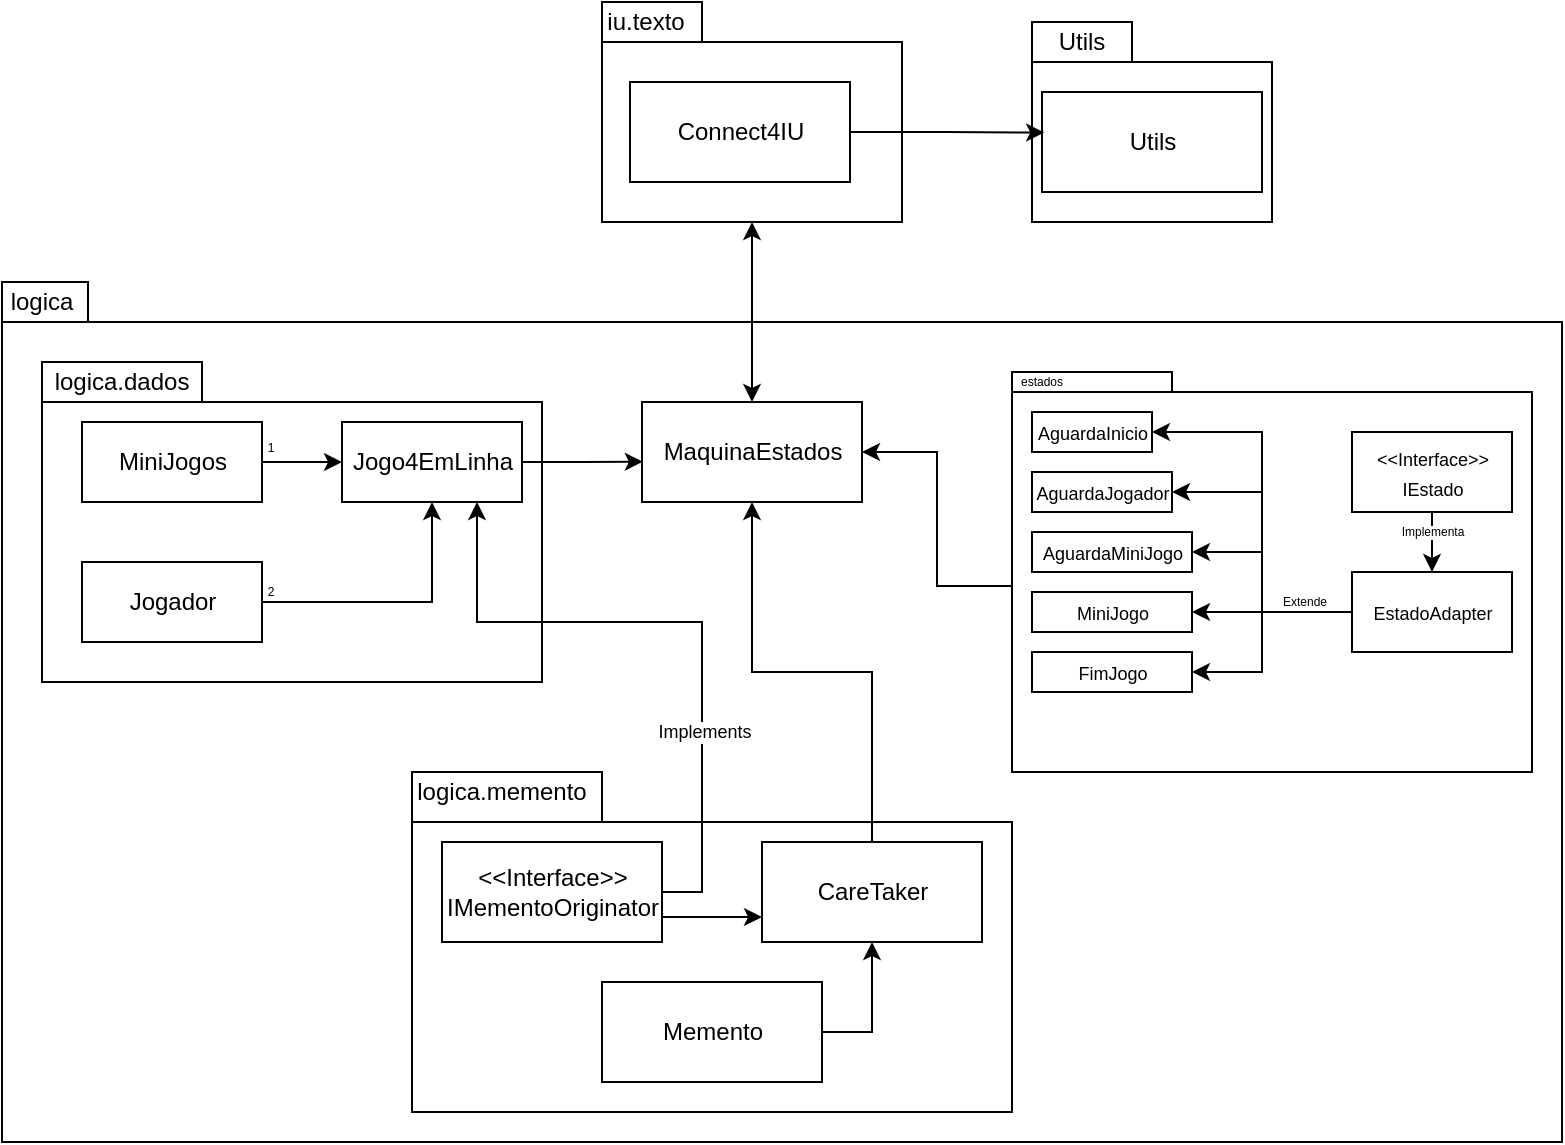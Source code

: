 <mxfile version="14.6.13" type="device"><diagram id="C5RBs43oDa-KdzZeNtuy" name="Page-1"><mxGraphModel dx="981" dy="1646" grid="1" gridSize="10" guides="1" tooltips="1" connect="1" arrows="1" fold="1" page="1" pageScale="1" pageWidth="827" pageHeight="1169" math="0" shadow="0"><root><mxCell id="WIyWlLk6GJQsqaUBKTNV-0"/><mxCell id="WIyWlLk6GJQsqaUBKTNV-1" parent="WIyWlLk6GJQsqaUBKTNV-0"/><mxCell id="qK5Zlu46_WVqNTuxIg17-35" value="" style="shape=folder;fontStyle=1;spacingTop=10;tabWidth=40;tabHeight=20;tabPosition=left;html=1;fontSize=6;" vertex="1" parent="WIyWlLk6GJQsqaUBKTNV-1"><mxGeometry y="-30" width="780" height="430" as="geometry"/></mxCell><mxCell id="qK5Zlu46_WVqNTuxIg17-1" value="" style="shape=folder;fontStyle=1;spacingTop=10;tabWidth=80;tabHeight=20;tabPosition=left;html=1;" vertex="1" parent="WIyWlLk6GJQsqaUBKTNV-1"><mxGeometry x="20" y="10" width="250" height="160" as="geometry"/></mxCell><mxCell id="qK5Zlu46_WVqNTuxIg17-10" style="edgeStyle=orthogonalEdgeStyle;rounded=0;orthogonalLoop=1;jettySize=auto;html=1;exitX=1;exitY=0.5;exitDx=0;exitDy=0;entryX=0.004;entryY=0.597;entryDx=0;entryDy=0;fontSize=6;entryPerimeter=0;" edge="1" parent="WIyWlLk6GJQsqaUBKTNV-1" source="qK5Zlu46_WVqNTuxIg17-0" target="qK5Zlu46_WVqNTuxIg17-9"><mxGeometry relative="1" as="geometry"><Array as="points"/></mxGeometry></mxCell><mxCell id="qK5Zlu46_WVqNTuxIg17-0" value="Jogo4EmLinha" style="html=1;" vertex="1" parent="WIyWlLk6GJQsqaUBKTNV-1"><mxGeometry x="170" y="40" width="90" height="40" as="geometry"/></mxCell><mxCell id="qK5Zlu46_WVqNTuxIg17-2" value="logica.dados" style="text;html=1;strokeColor=none;fillColor=none;align=center;verticalAlign=middle;whiteSpace=wrap;rounded=0;" vertex="1" parent="WIyWlLk6GJQsqaUBKTNV-1"><mxGeometry x="40" y="10" width="40" height="20" as="geometry"/></mxCell><mxCell id="qK5Zlu46_WVqNTuxIg17-5" style="edgeStyle=orthogonalEdgeStyle;rounded=0;orthogonalLoop=1;jettySize=auto;html=1;exitX=1;exitY=0.5;exitDx=0;exitDy=0;entryX=0;entryY=0.5;entryDx=0;entryDy=0;" edge="1" parent="WIyWlLk6GJQsqaUBKTNV-1" source="qK5Zlu46_WVqNTuxIg17-3" target="qK5Zlu46_WVqNTuxIg17-0"><mxGeometry relative="1" as="geometry"/></mxCell><mxCell id="qK5Zlu46_WVqNTuxIg17-6" value="&lt;font style=&quot;font-size: 6px;&quot;&gt;1&lt;/font&gt;" style="edgeLabel;html=1;align=center;verticalAlign=middle;resizable=0;points=[];fontSize=6;" vertex="1" connectable="0" parent="qK5Zlu46_WVqNTuxIg17-5"><mxGeometry x="-0.333" y="1" relative="1" as="geometry"><mxPoint x="-10" y="-6" as="offset"/></mxGeometry></mxCell><mxCell id="qK5Zlu46_WVqNTuxIg17-3" value="MiniJogos" style="html=1;" vertex="1" parent="WIyWlLk6GJQsqaUBKTNV-1"><mxGeometry x="40" y="40" width="90" height="40" as="geometry"/></mxCell><mxCell id="qK5Zlu46_WVqNTuxIg17-7" style="edgeStyle=orthogonalEdgeStyle;rounded=0;orthogonalLoop=1;jettySize=auto;html=1;exitX=1;exitY=0.5;exitDx=0;exitDy=0;entryX=0.5;entryY=1;entryDx=0;entryDy=0;fontSize=6;" edge="1" parent="WIyWlLk6GJQsqaUBKTNV-1" source="qK5Zlu46_WVqNTuxIg17-4" target="qK5Zlu46_WVqNTuxIg17-0"><mxGeometry relative="1" as="geometry"><Array as="points"><mxPoint x="215" y="130"/></Array></mxGeometry></mxCell><mxCell id="qK5Zlu46_WVqNTuxIg17-4" value="Jogador" style="html=1;" vertex="1" parent="WIyWlLk6GJQsqaUBKTNV-1"><mxGeometry x="40" y="110" width="90" height="40" as="geometry"/></mxCell><mxCell id="qK5Zlu46_WVqNTuxIg17-8" value="2" style="edgeLabel;html=1;align=center;verticalAlign=middle;resizable=0;points=[];fontSize=6;" vertex="1" connectable="0" parent="WIyWlLk6GJQsqaUBKTNV-1"><mxGeometry x="137.333" y="121.0" as="geometry"><mxPoint x="-4" y="4" as="offset"/></mxGeometry></mxCell><mxCell id="qK5Zlu46_WVqNTuxIg17-9" value="MaquinaEstados" style="html=1;" vertex="1" parent="WIyWlLk6GJQsqaUBKTNV-1"><mxGeometry x="320" y="30" width="110" height="50" as="geometry"/></mxCell><mxCell id="qK5Zlu46_WVqNTuxIg17-32" style="edgeStyle=orthogonalEdgeStyle;rounded=0;orthogonalLoop=1;jettySize=auto;html=1;exitX=0;exitY=0;exitDx=0;exitDy=107;exitPerimeter=0;entryX=1;entryY=0.5;entryDx=0;entryDy=0;fontSize=6;" edge="1" parent="WIyWlLk6GJQsqaUBKTNV-1" source="qK5Zlu46_WVqNTuxIg17-13" target="qK5Zlu46_WVqNTuxIg17-9"><mxGeometry relative="1" as="geometry"/></mxCell><mxCell id="qK5Zlu46_WVqNTuxIg17-13" value="" style="shape=folder;fontStyle=1;spacingTop=10;tabWidth=80;tabHeight=10;tabPosition=left;html=1;fontSize=6;" vertex="1" parent="WIyWlLk6GJQsqaUBKTNV-1"><mxGeometry x="505" y="15" width="260" height="200" as="geometry"/></mxCell><mxCell id="qK5Zlu46_WVqNTuxIg17-14" value="&lt;font style=&quot;font-size: 9px&quot;&gt;AguardaInicio&lt;/font&gt;" style="html=1;" vertex="1" parent="WIyWlLk6GJQsqaUBKTNV-1"><mxGeometry x="515" y="35" width="60" height="20" as="geometry"/></mxCell><mxCell id="qK5Zlu46_WVqNTuxIg17-15" value="&lt;font style=&quot;font-size: 9px&quot;&gt;AguardaJogador&lt;/font&gt;" style="html=1;" vertex="1" parent="WIyWlLk6GJQsqaUBKTNV-1"><mxGeometry x="515" y="65" width="70" height="20" as="geometry"/></mxCell><mxCell id="qK5Zlu46_WVqNTuxIg17-16" value="&lt;font style=&quot;font-size: 9px&quot;&gt;AguardaMiniJogo&lt;/font&gt;" style="html=1;" vertex="1" parent="WIyWlLk6GJQsqaUBKTNV-1"><mxGeometry x="515" y="95" width="80" height="20" as="geometry"/></mxCell><mxCell id="qK5Zlu46_WVqNTuxIg17-17" value="&lt;font style=&quot;font-size: 9px&quot;&gt;MiniJogo&lt;/font&gt;" style="html=1;" vertex="1" parent="WIyWlLk6GJQsqaUBKTNV-1"><mxGeometry x="515" y="125" width="80" height="20" as="geometry"/></mxCell><mxCell id="qK5Zlu46_WVqNTuxIg17-18" value="&lt;font style=&quot;font-size: 9px&quot;&gt;FimJogo&lt;/font&gt;" style="html=1;" vertex="1" parent="WIyWlLk6GJQsqaUBKTNV-1"><mxGeometry x="515" y="155" width="80" height="20" as="geometry"/></mxCell><mxCell id="qK5Zlu46_WVqNTuxIg17-20" style="edgeStyle=orthogonalEdgeStyle;rounded=0;orthogonalLoop=1;jettySize=auto;html=1;exitX=0.5;exitY=1;exitDx=0;exitDy=0;fontSize=6;" edge="1" parent="WIyWlLk6GJQsqaUBKTNV-1"><mxGeometry relative="1" as="geometry"><mxPoint x="735" y="360" as="sourcePoint"/><mxPoint x="735" y="360" as="targetPoint"/></mxGeometry></mxCell><mxCell id="qK5Zlu46_WVqNTuxIg17-24" style="edgeStyle=orthogonalEdgeStyle;rounded=0;orthogonalLoop=1;jettySize=auto;html=1;exitX=0.5;exitY=1;exitDx=0;exitDy=0;entryX=0.5;entryY=0;entryDx=0;entryDy=0;fontSize=6;" edge="1" parent="WIyWlLk6GJQsqaUBKTNV-1" source="qK5Zlu46_WVqNTuxIg17-21" target="qK5Zlu46_WVqNTuxIg17-22"><mxGeometry relative="1" as="geometry"/></mxCell><mxCell id="qK5Zlu46_WVqNTuxIg17-25" value="Implementa" style="edgeLabel;html=1;align=center;verticalAlign=middle;resizable=0;points=[];fontSize=6;" vertex="1" connectable="0" parent="qK5Zlu46_WVqNTuxIg17-24"><mxGeometry x="-0.225" y="1" relative="1" as="geometry"><mxPoint x="-1" y="-2" as="offset"/></mxGeometry></mxCell><mxCell id="qK5Zlu46_WVqNTuxIg17-21" value="&lt;font style=&quot;font-size: 9px&quot;&gt;&amp;lt;&amp;lt;Interface&amp;gt;&amp;gt;&lt;br&gt;IEstado&lt;br&gt;&lt;/font&gt;" style="html=1;" vertex="1" parent="WIyWlLk6GJQsqaUBKTNV-1"><mxGeometry x="675" y="45" width="80" height="40" as="geometry"/></mxCell><mxCell id="qK5Zlu46_WVqNTuxIg17-26" style="edgeStyle=orthogonalEdgeStyle;rounded=0;orthogonalLoop=1;jettySize=auto;html=1;exitX=0;exitY=0.5;exitDx=0;exitDy=0;entryX=1;entryY=0.5;entryDx=0;entryDy=0;fontSize=6;" edge="1" parent="WIyWlLk6GJQsqaUBKTNV-1" source="qK5Zlu46_WVqNTuxIg17-22" target="qK5Zlu46_WVqNTuxIg17-14"><mxGeometry relative="1" as="geometry"><Array as="points"><mxPoint x="630" y="135"/><mxPoint x="630" y="45"/></Array></mxGeometry></mxCell><mxCell id="qK5Zlu46_WVqNTuxIg17-27" style="edgeStyle=orthogonalEdgeStyle;rounded=0;orthogonalLoop=1;jettySize=auto;html=1;exitX=0;exitY=0.5;exitDx=0;exitDy=0;entryX=1;entryY=0.5;entryDx=0;entryDy=0;fontSize=6;" edge="1" parent="WIyWlLk6GJQsqaUBKTNV-1" source="qK5Zlu46_WVqNTuxIg17-22" target="qK5Zlu46_WVqNTuxIg17-15"><mxGeometry relative="1" as="geometry"><Array as="points"><mxPoint x="630" y="135"/><mxPoint x="630" y="75"/></Array></mxGeometry></mxCell><mxCell id="qK5Zlu46_WVqNTuxIg17-28" style="edgeStyle=orthogonalEdgeStyle;rounded=0;orthogonalLoop=1;jettySize=auto;html=1;exitX=0;exitY=0.5;exitDx=0;exitDy=0;entryX=1;entryY=0.5;entryDx=0;entryDy=0;fontSize=6;" edge="1" parent="WIyWlLk6GJQsqaUBKTNV-1" source="qK5Zlu46_WVqNTuxIg17-22" target="qK5Zlu46_WVqNTuxIg17-16"><mxGeometry relative="1" as="geometry"><Array as="points"><mxPoint x="630" y="135"/><mxPoint x="630" y="105"/></Array></mxGeometry></mxCell><mxCell id="qK5Zlu46_WVqNTuxIg17-29" style="edgeStyle=orthogonalEdgeStyle;rounded=0;orthogonalLoop=1;jettySize=auto;html=1;exitX=0;exitY=0.5;exitDx=0;exitDy=0;entryX=1;entryY=0.5;entryDx=0;entryDy=0;fontSize=6;" edge="1" parent="WIyWlLk6GJQsqaUBKTNV-1" source="qK5Zlu46_WVqNTuxIg17-22" target="qK5Zlu46_WVqNTuxIg17-17"><mxGeometry relative="1" as="geometry"/></mxCell><mxCell id="qK5Zlu46_WVqNTuxIg17-30" style="edgeStyle=orthogonalEdgeStyle;rounded=0;orthogonalLoop=1;jettySize=auto;html=1;exitX=0;exitY=0.5;exitDx=0;exitDy=0;entryX=1;entryY=0.5;entryDx=0;entryDy=0;fontSize=6;" edge="1" parent="WIyWlLk6GJQsqaUBKTNV-1" source="qK5Zlu46_WVqNTuxIg17-22" target="qK5Zlu46_WVqNTuxIg17-18"><mxGeometry relative="1" as="geometry"><Array as="points"><mxPoint x="630" y="135"/><mxPoint x="630" y="165"/></Array></mxGeometry></mxCell><mxCell id="qK5Zlu46_WVqNTuxIg17-31" value="Extende" style="edgeLabel;html=1;align=center;verticalAlign=middle;resizable=0;points=[];fontSize=6;" vertex="1" connectable="0" parent="qK5Zlu46_WVqNTuxIg17-30"><mxGeometry x="-0.558" y="-1" relative="1" as="geometry"><mxPoint y="-4" as="offset"/></mxGeometry></mxCell><mxCell id="qK5Zlu46_WVqNTuxIg17-22" value="&lt;font style=&quot;font-size: 9px&quot;&gt;EstadoAdapter&lt;br&gt;&lt;/font&gt;" style="html=1;" vertex="1" parent="WIyWlLk6GJQsqaUBKTNV-1"><mxGeometry x="675" y="115" width="80" height="40" as="geometry"/></mxCell><mxCell id="qK5Zlu46_WVqNTuxIg17-34" value="estados" style="text;html=1;strokeColor=none;fillColor=none;align=center;verticalAlign=middle;whiteSpace=wrap;rounded=0;fontSize=6;" vertex="1" parent="WIyWlLk6GJQsqaUBKTNV-1"><mxGeometry x="500" y="10" width="40" height="20" as="geometry"/></mxCell><mxCell id="qK5Zlu46_WVqNTuxIg17-36" value="logica" style="text;html=1;strokeColor=none;fillColor=none;align=center;verticalAlign=middle;whiteSpace=wrap;rounded=0;" vertex="1" parent="WIyWlLk6GJQsqaUBKTNV-1"><mxGeometry y="-30" width="40" height="20" as="geometry"/></mxCell><mxCell id="qK5Zlu46_WVqNTuxIg17-37" value="" style="shape=folder;fontStyle=1;spacingTop=10;tabWidth=50;tabHeight=20;tabPosition=left;html=1;fontSize=6;" vertex="1" parent="WIyWlLk6GJQsqaUBKTNV-1"><mxGeometry x="300" y="-170" width="150" height="110" as="geometry"/></mxCell><mxCell id="qK5Zlu46_WVqNTuxIg17-38" value="iu.texto" style="text;html=1;strokeColor=none;fillColor=none;align=center;verticalAlign=middle;whiteSpace=wrap;rounded=0;" vertex="1" parent="WIyWlLk6GJQsqaUBKTNV-1"><mxGeometry x="302" y="-170" width="40" height="20" as="geometry"/></mxCell><mxCell id="qK5Zlu46_WVqNTuxIg17-39" value="Connect4IU" style="html=1;" vertex="1" parent="WIyWlLk6GJQsqaUBKTNV-1"><mxGeometry x="314" y="-130" width="110" height="50" as="geometry"/></mxCell><mxCell id="qK5Zlu46_WVqNTuxIg17-40" value="" style="endArrow=classic;startArrow=classic;html=1;fontSize=6;entryX=0.5;entryY=1;entryDx=0;entryDy=0;entryPerimeter=0;exitX=0.5;exitY=0;exitDx=0;exitDy=0;" edge="1" parent="WIyWlLk6GJQsqaUBKTNV-1" source="qK5Zlu46_WVqNTuxIg17-9" target="qK5Zlu46_WVqNTuxIg17-37"><mxGeometry width="50" height="50" relative="1" as="geometry"><mxPoint x="450" y="30" as="sourcePoint"/><mxPoint x="500" y="-20" as="targetPoint"/></mxGeometry></mxCell><mxCell id="qK5Zlu46_WVqNTuxIg17-41" value="package" style="shape=folder;fontStyle=1;spacingTop=10;tabWidth=50;tabHeight=20;tabPosition=left;html=1;fontSize=6;" vertex="1" parent="WIyWlLk6GJQsqaUBKTNV-1"><mxGeometry x="515" y="-160" width="120" height="100" as="geometry"/></mxCell><mxCell id="qK5Zlu46_WVqNTuxIg17-42" value="Utils" style="text;html=1;strokeColor=none;fillColor=none;align=center;verticalAlign=middle;whiteSpace=wrap;rounded=0;" vertex="1" parent="WIyWlLk6GJQsqaUBKTNV-1"><mxGeometry x="520" y="-160" width="40" height="20" as="geometry"/></mxCell><mxCell id="qK5Zlu46_WVqNTuxIg17-43" value="Utils" style="html=1;" vertex="1" parent="WIyWlLk6GJQsqaUBKTNV-1"><mxGeometry x="520" y="-125" width="110" height="50" as="geometry"/></mxCell><mxCell id="qK5Zlu46_WVqNTuxIg17-44" style="edgeStyle=orthogonalEdgeStyle;rounded=0;orthogonalLoop=1;jettySize=auto;html=1;exitX=1;exitY=0.5;exitDx=0;exitDy=0;entryX=0.01;entryY=0.406;entryDx=0;entryDy=0;entryPerimeter=0;fontSize=6;" edge="1" parent="WIyWlLk6GJQsqaUBKTNV-1" source="qK5Zlu46_WVqNTuxIg17-39" target="qK5Zlu46_WVqNTuxIg17-43"><mxGeometry relative="1" as="geometry"/></mxCell><mxCell id="qK5Zlu46_WVqNTuxIg17-45" value="" style="shape=folder;fontStyle=1;spacingTop=10;tabWidth=95;tabHeight=25;tabPosition=left;html=1;fontSize=6;" vertex="1" parent="WIyWlLk6GJQsqaUBKTNV-1"><mxGeometry x="205" y="215" width="300" height="170" as="geometry"/></mxCell><mxCell id="qK5Zlu46_WVqNTuxIg17-11" value="CareTaker" style="html=1;" vertex="1" parent="WIyWlLk6GJQsqaUBKTNV-1"><mxGeometry x="380" y="250" width="110" height="50" as="geometry"/></mxCell><mxCell id="qK5Zlu46_WVqNTuxIg17-12" style="edgeStyle=orthogonalEdgeStyle;rounded=0;orthogonalLoop=1;jettySize=auto;html=1;exitX=0.5;exitY=0;exitDx=0;exitDy=0;entryX=0.5;entryY=1;entryDx=0;entryDy=0;fontSize=6;" edge="1" parent="WIyWlLk6GJQsqaUBKTNV-1" source="qK5Zlu46_WVqNTuxIg17-11" target="qK5Zlu46_WVqNTuxIg17-9"><mxGeometry relative="1" as="geometry"/></mxCell><mxCell id="qK5Zlu46_WVqNTuxIg17-46" value="logica.memento" style="text;html=1;strokeColor=none;fillColor=none;align=center;verticalAlign=middle;whiteSpace=wrap;rounded=0;" vertex="1" parent="WIyWlLk6GJQsqaUBKTNV-1"><mxGeometry x="220" y="215" width="60" height="20" as="geometry"/></mxCell><mxCell id="qK5Zlu46_WVqNTuxIg17-48" style="edgeStyle=orthogonalEdgeStyle;rounded=0;orthogonalLoop=1;jettySize=auto;html=1;exitX=1;exitY=0.5;exitDx=0;exitDy=0;entryX=0.5;entryY=1;entryDx=0;entryDy=0;fontSize=6;" edge="1" parent="WIyWlLk6GJQsqaUBKTNV-1" source="qK5Zlu46_WVqNTuxIg17-47" target="qK5Zlu46_WVqNTuxIg17-11"><mxGeometry relative="1" as="geometry"/></mxCell><mxCell id="qK5Zlu46_WVqNTuxIg17-47" value="Memento" style="html=1;" vertex="1" parent="WIyWlLk6GJQsqaUBKTNV-1"><mxGeometry x="300" y="320" width="110" height="50" as="geometry"/></mxCell><mxCell id="qK5Zlu46_WVqNTuxIg17-50" style="edgeStyle=orthogonalEdgeStyle;rounded=0;orthogonalLoop=1;jettySize=auto;html=1;exitX=1;exitY=0.5;exitDx=0;exitDy=0;entryX=0.75;entryY=1;entryDx=0;entryDy=0;fontSize=6;" edge="1" parent="WIyWlLk6GJQsqaUBKTNV-1" source="qK5Zlu46_WVqNTuxIg17-49" target="qK5Zlu46_WVqNTuxIg17-0"><mxGeometry relative="1" as="geometry"><Array as="points"><mxPoint x="350" y="275"/><mxPoint x="350" y="140"/><mxPoint x="238" y="140"/></Array></mxGeometry></mxCell><mxCell id="qK5Zlu46_WVqNTuxIg17-51" value="&lt;font style=&quot;font-size: 9px&quot;&gt;Implements&lt;/font&gt;" style="edgeLabel;html=1;align=center;verticalAlign=middle;resizable=0;points=[];fontSize=6;" vertex="1" connectable="0" parent="qK5Zlu46_WVqNTuxIg17-50"><mxGeometry x="-0.388" y="-1" relative="1" as="geometry"><mxPoint as="offset"/></mxGeometry></mxCell><mxCell id="qK5Zlu46_WVqNTuxIg17-52" style="edgeStyle=orthogonalEdgeStyle;rounded=0;orthogonalLoop=1;jettySize=auto;html=1;exitX=1;exitY=0.75;exitDx=0;exitDy=0;entryX=0;entryY=0.75;entryDx=0;entryDy=0;fontSize=6;" edge="1" parent="WIyWlLk6GJQsqaUBKTNV-1" source="qK5Zlu46_WVqNTuxIg17-49" target="qK5Zlu46_WVqNTuxIg17-11"><mxGeometry relative="1" as="geometry"/></mxCell><mxCell id="qK5Zlu46_WVqNTuxIg17-49" value="&amp;lt;&amp;lt;Interface&amp;gt;&amp;gt;&lt;br&gt;IMementoOriginator" style="html=1;" vertex="1" parent="WIyWlLk6GJQsqaUBKTNV-1"><mxGeometry x="220" y="250" width="110" height="50" as="geometry"/></mxCell></root></mxGraphModel></diagram></mxfile>
